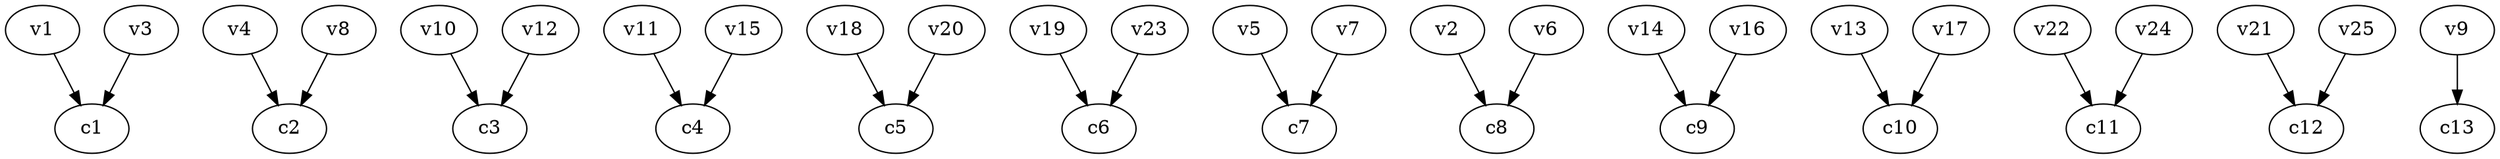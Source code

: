 strict digraph  {
c1;
c2;
c3;
c4;
c5;
c6;
c7;
c8;
c9;
c10;
c11;
c12;
c13;
v1;
v2;
v3;
v4;
v5;
v6;
v7;
v8;
v9;
v10;
v11;
v12;
v13;
v14;
v15;
v16;
v17;
v18;
v19;
v20;
v21;
v22;
v23;
v24;
v25;
v1 -> c1  [weight=1];
v2 -> c8  [weight=1];
v3 -> c1  [weight=1];
v4 -> c2  [weight=1];
v5 -> c7  [weight=1];
v6 -> c8  [weight=1];
v7 -> c7  [weight=1];
v8 -> c2  [weight=1];
v9 -> c13  [weight=1];
v10 -> c3  [weight=1];
v11 -> c4  [weight=1];
v12 -> c3  [weight=1];
v13 -> c10  [weight=1];
v14 -> c9  [weight=1];
v15 -> c4  [weight=1];
v16 -> c9  [weight=1];
v17 -> c10  [weight=1];
v18 -> c5  [weight=1];
v19 -> c6  [weight=1];
v20 -> c5  [weight=1];
v21 -> c12  [weight=1];
v22 -> c11  [weight=1];
v23 -> c6  [weight=1];
v24 -> c11  [weight=1];
v25 -> c12  [weight=1];
}
